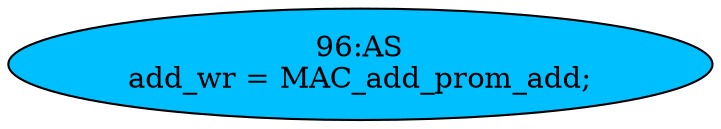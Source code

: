 strict digraph "" {
	node [label="\N"];
	"96:AS"	 [ast="<pyverilog.vparser.ast.Assign object at 0x7fcc00856d90>",
		def_var="['add_wr']",
		fillcolor=deepskyblue,
		label="96:AS
add_wr = MAC_add_prom_add;",
		statements="[]",
		style=filled,
		typ=Assign,
		use_var="['MAC_add_prom_add']"];
}
